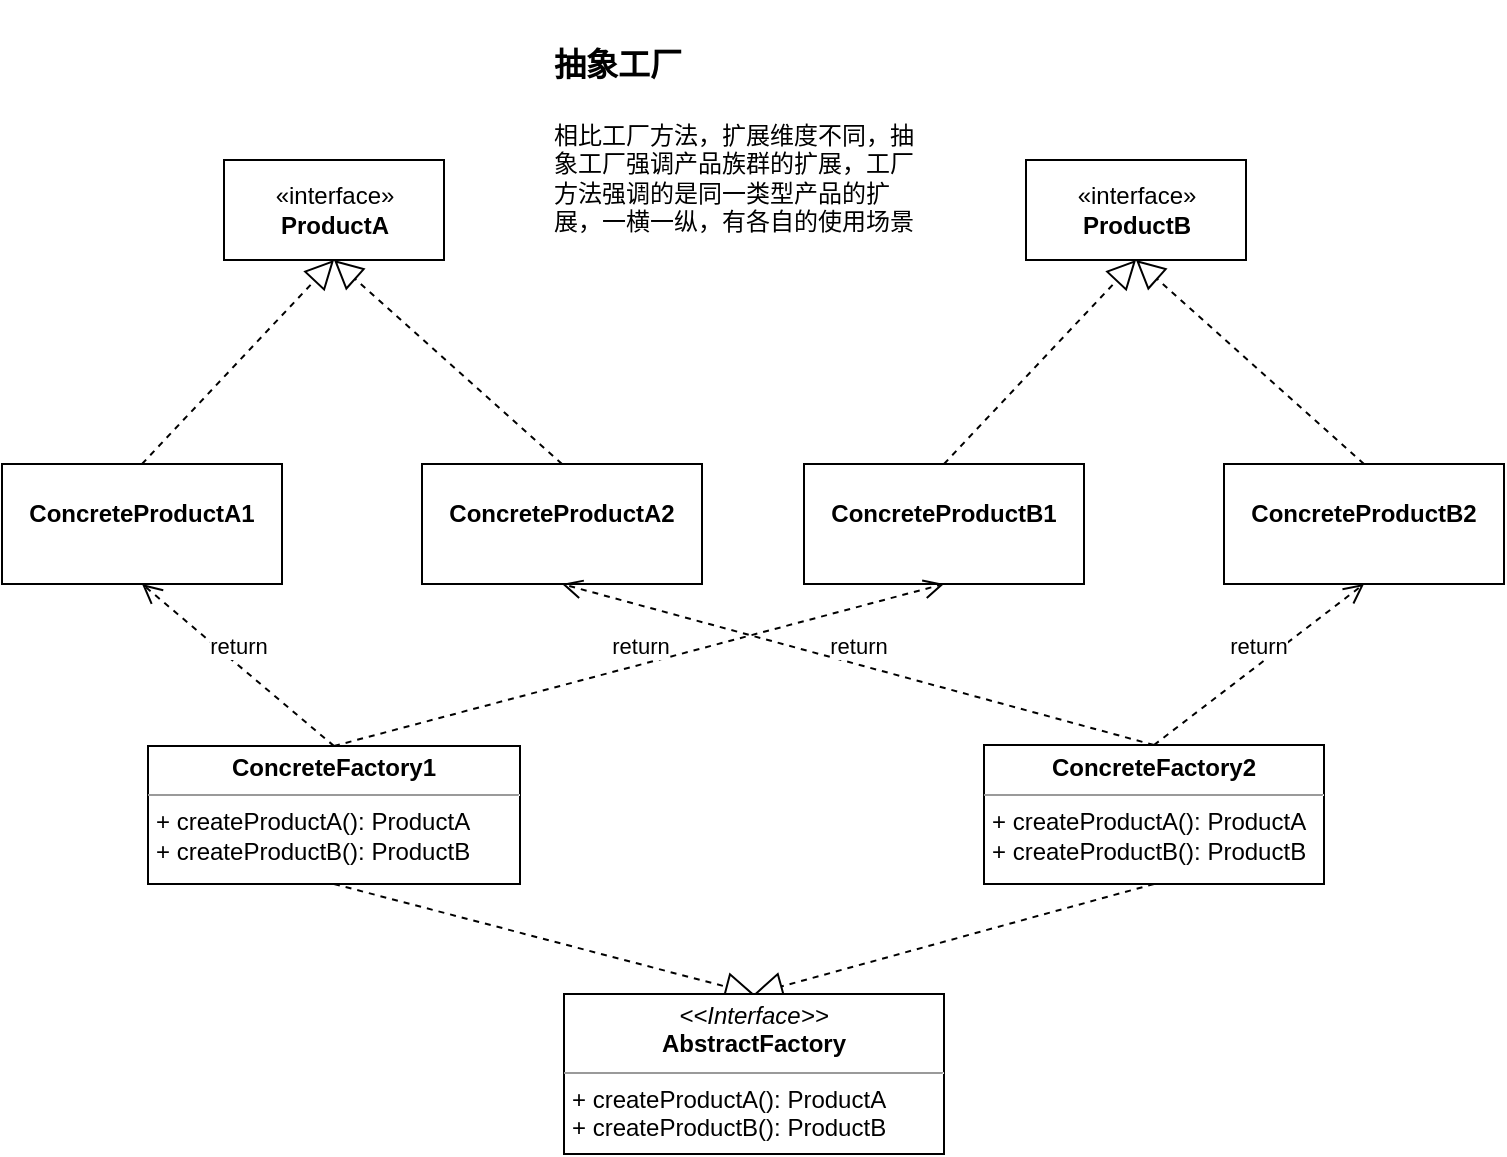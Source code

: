 <mxfile version="13.9.9" type="device"><diagram id="C5RBs43oDa-KdzZeNtuy" name="Page-1"><mxGraphModel dx="1024" dy="592" grid="1" gridSize="10" guides="1" tooltips="1" connect="1" arrows="1" fold="1" page="1" pageScale="1" pageWidth="827" pageHeight="1169" math="0" shadow="0"><root><mxCell id="WIyWlLk6GJQsqaUBKTNV-0"/><mxCell id="WIyWlLk6GJQsqaUBKTNV-1" parent="WIyWlLk6GJQsqaUBKTNV-0"/><mxCell id="DszzU-BKFsSa0poii7Hd-0" value="«interface»&lt;br&gt;&lt;b&gt;ProductA&lt;/b&gt;" style="html=1;" vertex="1" parent="WIyWlLk6GJQsqaUBKTNV-1"><mxGeometry x="350" y="168" width="110" height="50" as="geometry"/></mxCell><mxCell id="DszzU-BKFsSa0poii7Hd-1" value="&lt;p style=&quot;margin: 0px ; margin-top: 4px ; text-align: center&quot;&gt;&lt;br&gt;&lt;b&gt;ConcreteProductA1&lt;/b&gt;&lt;/p&gt;" style="verticalAlign=top;align=left;overflow=fill;fontSize=12;fontFamily=Helvetica;html=1;" vertex="1" parent="WIyWlLk6GJQsqaUBKTNV-1"><mxGeometry x="239" y="320" width="140" height="60" as="geometry"/></mxCell><mxCell id="DszzU-BKFsSa0poii7Hd-2" value="&lt;p style=&quot;margin: 0px ; margin-top: 4px ; text-align: center&quot;&gt;&lt;br&gt;&lt;b&gt;ConcreteProductA2&lt;/b&gt;&lt;/p&gt;" style="verticalAlign=top;align=left;overflow=fill;fontSize=12;fontFamily=Helvetica;html=1;" vertex="1" parent="WIyWlLk6GJQsqaUBKTNV-1"><mxGeometry x="449" y="320" width="140" height="60" as="geometry"/></mxCell><mxCell id="DszzU-BKFsSa0poii7Hd-3" value="" style="endArrow=block;dashed=1;endFill=0;endSize=12;html=1;exitX=0.5;exitY=0;exitDx=0;exitDy=0;entryX=0.5;entryY=1;entryDx=0;entryDy=0;" edge="1" parent="WIyWlLk6GJQsqaUBKTNV-1" source="DszzU-BKFsSa0poii7Hd-1" target="DszzU-BKFsSa0poii7Hd-0"><mxGeometry width="160" relative="1" as="geometry"><mxPoint x="169" y="270" as="sourcePoint"/><mxPoint x="329" y="270" as="targetPoint"/></mxGeometry></mxCell><mxCell id="DszzU-BKFsSa0poii7Hd-4" value="" style="endArrow=block;dashed=1;endFill=0;endSize=12;html=1;exitX=0.5;exitY=0;exitDx=0;exitDy=0;entryX=0.5;entryY=1;entryDx=0;entryDy=0;" edge="1" parent="WIyWlLk6GJQsqaUBKTNV-1" source="DszzU-BKFsSa0poii7Hd-2" target="DszzU-BKFsSa0poii7Hd-0"><mxGeometry width="160" relative="1" as="geometry"><mxPoint x="319" y="330" as="sourcePoint"/><mxPoint x="454" y="220" as="targetPoint"/></mxGeometry></mxCell><mxCell id="DszzU-BKFsSa0poii7Hd-5" value="" style="endArrow=block;dashed=1;endFill=0;endSize=12;html=1;exitX=0.5;exitY=1;exitDx=0;exitDy=0;entryX=0.5;entryY=0;entryDx=0;entryDy=0;" edge="1" parent="WIyWlLk6GJQsqaUBKTNV-1" source="DszzU-BKFsSa0poii7Hd-8" target="DszzU-BKFsSa0poii7Hd-7"><mxGeometry width="160" relative="1" as="geometry"><mxPoint x="310" y="451" as="sourcePoint"/><mxPoint x="414" y="546" as="targetPoint"/></mxGeometry></mxCell><mxCell id="DszzU-BKFsSa0poii7Hd-6" value="" style="endArrow=block;dashed=1;endFill=0;endSize=12;html=1;exitX=0.5;exitY=1;exitDx=0;exitDy=0;entryX=0.5;entryY=0;entryDx=0;entryDy=0;" edge="1" parent="WIyWlLk6GJQsqaUBKTNV-1" source="DszzU-BKFsSa0poii7Hd-9" target="DszzU-BKFsSa0poii7Hd-7"><mxGeometry width="160" relative="1" as="geometry"><mxPoint x="520" y="451" as="sourcePoint"/><mxPoint x="414" y="546" as="targetPoint"/></mxGeometry></mxCell><mxCell id="DszzU-BKFsSa0poii7Hd-7" value="&lt;p style=&quot;margin: 0px ; margin-top: 4px ; text-align: center&quot;&gt;&lt;i&gt;&amp;lt;&amp;lt;Interface&amp;gt;&amp;gt;&lt;/i&gt;&lt;br&gt;&lt;b&gt;AbstractFactory&lt;/b&gt;&lt;/p&gt;&lt;hr size=&quot;1&quot;&gt;&lt;p style=&quot;margin: 0px ; margin-left: 4px&quot;&gt;&lt;/p&gt;&lt;p style=&quot;margin: 0px ; margin-left: 4px&quot;&gt;+ createProductA(): ProductA&lt;br&gt;&lt;/p&gt;&lt;p style=&quot;margin: 0px ; margin-left: 4px&quot;&gt;+ createProductB(): ProductB&lt;br&gt;&lt;/p&gt;" style="verticalAlign=top;align=left;overflow=fill;fontSize=12;fontFamily=Helvetica;html=1;" vertex="1" parent="WIyWlLk6GJQsqaUBKTNV-1"><mxGeometry x="520" y="585" width="190" height="80" as="geometry"/></mxCell><mxCell id="DszzU-BKFsSa0poii7Hd-8" value="&lt;p style=&quot;margin: 0px ; margin-top: 4px ; text-align: center&quot;&gt;&lt;b&gt;ConcreteFactory1&lt;/b&gt;&lt;/p&gt;&lt;hr size=&quot;1&quot;&gt;&lt;p style=&quot;margin: 0px ; margin-left: 4px&quot;&gt;&lt;/p&gt;&lt;p style=&quot;margin: 0px 0px 0px 4px&quot;&gt;+ createProductA(): ProductA&lt;br&gt;&lt;/p&gt;&lt;p style=&quot;margin: 0px 0px 0px 4px&quot;&gt;+ createProductB(): ProductB&lt;/p&gt;" style="verticalAlign=top;align=left;overflow=fill;fontSize=12;fontFamily=Helvetica;html=1;" vertex="1" parent="WIyWlLk6GJQsqaUBKTNV-1"><mxGeometry x="312" y="461" width="186" height="69" as="geometry"/></mxCell><mxCell id="DszzU-BKFsSa0poii7Hd-9" value="&lt;p style=&quot;margin: 0px ; margin-top: 4px ; text-align: center&quot;&gt;&lt;b&gt;ConcreteFactory2&lt;/b&gt;&lt;/p&gt;&lt;hr size=&quot;1&quot;&gt;&lt;p style=&quot;margin: 0px ; margin-left: 4px&quot;&gt;&lt;/p&gt;&lt;p style=&quot;margin: 0px 0px 0px 4px&quot;&gt;+ createProductA(): ProductA&lt;br&gt;&lt;/p&gt;&lt;p style=&quot;margin: 0px 0px 0px 4px&quot;&gt;+ createProductB(): ProductB&lt;/p&gt;" style="verticalAlign=top;align=left;overflow=fill;fontSize=12;fontFamily=Helvetica;html=1;" vertex="1" parent="WIyWlLk6GJQsqaUBKTNV-1"><mxGeometry x="730" y="460.5" width="170" height="69.5" as="geometry"/></mxCell><mxCell id="DszzU-BKFsSa0poii7Hd-10" value="return" style="html=1;verticalAlign=bottom;endArrow=open;dashed=1;endSize=8;exitX=0.5;exitY=0;exitDx=0;exitDy=0;entryX=0.5;entryY=1;entryDx=0;entryDy=0;" edge="1" parent="WIyWlLk6GJQsqaUBKTNV-1" source="DszzU-BKFsSa0poii7Hd-8" target="DszzU-BKFsSa0poii7Hd-1"><mxGeometry relative="1" as="geometry"><mxPoint x="410" y="390" as="sourcePoint"/><mxPoint x="330" y="390" as="targetPoint"/></mxGeometry></mxCell><mxCell id="DszzU-BKFsSa0poii7Hd-11" value="return" style="html=1;verticalAlign=bottom;endArrow=open;dashed=1;endSize=8;entryX=0.5;entryY=1;entryDx=0;entryDy=0;exitX=0.5;exitY=0;exitDx=0;exitDy=0;" edge="1" parent="WIyWlLk6GJQsqaUBKTNV-1" source="DszzU-BKFsSa0poii7Hd-9" target="DszzU-BKFsSa0poii7Hd-2"><mxGeometry relative="1" as="geometry"><mxPoint x="560" y="420" as="sourcePoint"/><mxPoint x="480" y="420" as="targetPoint"/></mxGeometry></mxCell><mxCell id="DszzU-BKFsSa0poii7Hd-12" value="&lt;h1&gt;&lt;span style=&quot;font-size: 16px&quot;&gt;抽象工厂&lt;/span&gt;&lt;/h1&gt;&lt;p&gt;相比工厂方法，扩展维度不同，抽象工厂强调产品族群的扩展，工厂方法强调的是同一类型产品的扩展，一横一纵，有各自的使用场景&lt;/p&gt;" style="text;html=1;strokeColor=none;fillColor=none;spacing=5;spacingTop=-20;whiteSpace=wrap;overflow=hidden;rounded=0;" vertex="1" parent="WIyWlLk6GJQsqaUBKTNV-1"><mxGeometry x="510" y="98" width="190" height="120" as="geometry"/></mxCell><mxCell id="DszzU-BKFsSa0poii7Hd-14" value="«interface»&lt;br&gt;&lt;b&gt;ProductB&lt;/b&gt;" style="html=1;" vertex="1" parent="WIyWlLk6GJQsqaUBKTNV-1"><mxGeometry x="751" y="168" width="110" height="50" as="geometry"/></mxCell><mxCell id="DszzU-BKFsSa0poii7Hd-15" value="&lt;p style=&quot;margin: 0px ; margin-top: 4px ; text-align: center&quot;&gt;&lt;br&gt;&lt;b&gt;ConcreteProductB1&lt;/b&gt;&lt;/p&gt;" style="verticalAlign=top;align=left;overflow=fill;fontSize=12;fontFamily=Helvetica;html=1;" vertex="1" parent="WIyWlLk6GJQsqaUBKTNV-1"><mxGeometry x="640" y="320" width="140" height="60" as="geometry"/></mxCell><mxCell id="DszzU-BKFsSa0poii7Hd-16" value="&lt;p style=&quot;margin: 0px ; margin-top: 4px ; text-align: center&quot;&gt;&lt;br&gt;&lt;b&gt;ConcreteProductB2&lt;/b&gt;&lt;/p&gt;" style="verticalAlign=top;align=left;overflow=fill;fontSize=12;fontFamily=Helvetica;html=1;" vertex="1" parent="WIyWlLk6GJQsqaUBKTNV-1"><mxGeometry x="850" y="320" width="140" height="60" as="geometry"/></mxCell><mxCell id="DszzU-BKFsSa0poii7Hd-17" value="" style="endArrow=block;dashed=1;endFill=0;endSize=12;html=1;exitX=0.5;exitY=0;exitDx=0;exitDy=0;entryX=0.5;entryY=1;entryDx=0;entryDy=0;" edge="1" parent="WIyWlLk6GJQsqaUBKTNV-1" source="DszzU-BKFsSa0poii7Hd-15" target="DszzU-BKFsSa0poii7Hd-14"><mxGeometry width="160" relative="1" as="geometry"><mxPoint x="570" y="270" as="sourcePoint"/><mxPoint x="730" y="270" as="targetPoint"/></mxGeometry></mxCell><mxCell id="DszzU-BKFsSa0poii7Hd-18" value="" style="endArrow=block;dashed=1;endFill=0;endSize=12;html=1;exitX=0.5;exitY=0;exitDx=0;exitDy=0;entryX=0.5;entryY=1;entryDx=0;entryDy=0;" edge="1" parent="WIyWlLk6GJQsqaUBKTNV-1" source="DszzU-BKFsSa0poii7Hd-16" target="DszzU-BKFsSa0poii7Hd-14"><mxGeometry width="160" relative="1" as="geometry"><mxPoint x="720" y="330" as="sourcePoint"/><mxPoint x="855" y="220" as="targetPoint"/></mxGeometry></mxCell><mxCell id="DszzU-BKFsSa0poii7Hd-19" value="return" style="html=1;verticalAlign=bottom;endArrow=open;dashed=1;endSize=8;exitX=0.5;exitY=0;exitDx=0;exitDy=0;entryX=0.5;entryY=1;entryDx=0;entryDy=0;" edge="1" parent="WIyWlLk6GJQsqaUBKTNV-1" source="DszzU-BKFsSa0poii7Hd-8" target="DszzU-BKFsSa0poii7Hd-15"><mxGeometry relative="1" as="geometry"><mxPoint x="453" y="471" as="sourcePoint"/><mxPoint x="319" y="390" as="targetPoint"/></mxGeometry></mxCell><mxCell id="DszzU-BKFsSa0poii7Hd-20" value="return" style="html=1;verticalAlign=bottom;endArrow=open;dashed=1;endSize=8;entryX=0.5;entryY=1;entryDx=0;entryDy=0;exitX=0.5;exitY=0;exitDx=0;exitDy=0;" edge="1" parent="WIyWlLk6GJQsqaUBKTNV-1" source="DszzU-BKFsSa0poii7Hd-9" target="DszzU-BKFsSa0poii7Hd-16"><mxGeometry relative="1" as="geometry"><mxPoint x="846" y="470.5" as="sourcePoint"/><mxPoint x="529" y="390" as="targetPoint"/></mxGeometry></mxCell></root></mxGraphModel></diagram></mxfile>